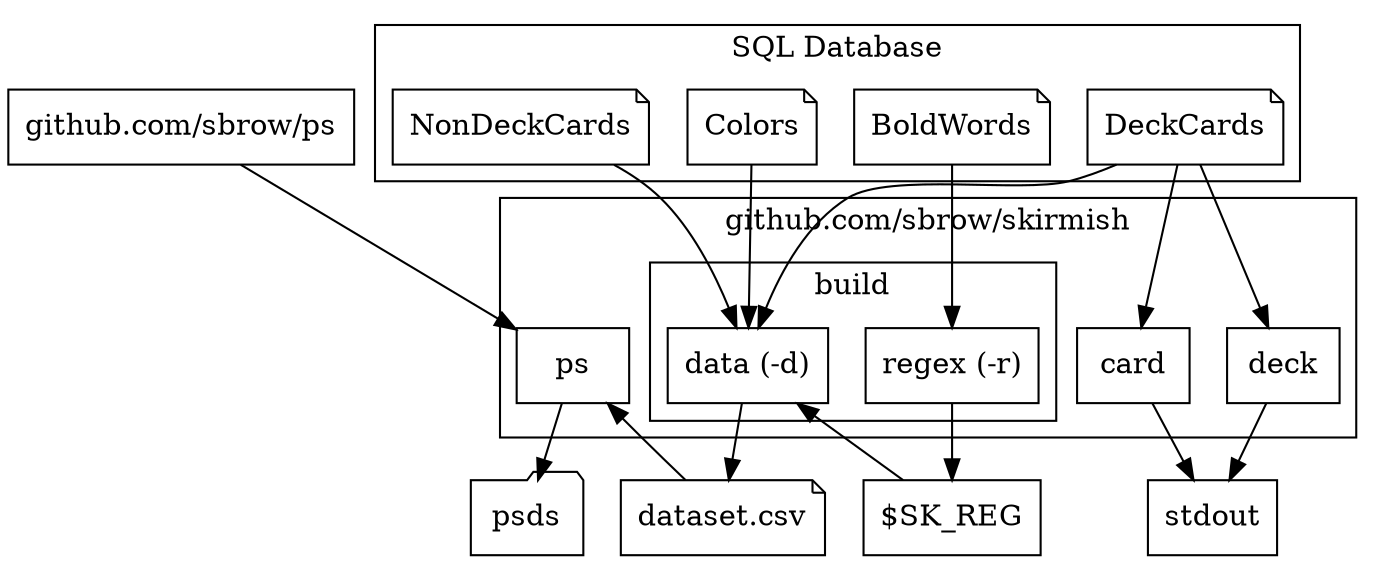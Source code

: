 digraph {
	node [shape=record]
	ps [label="github.com/sbrow/ps"]
	subgraph cluster_sql {
		label = "SQL Database"
		node [shape=note]
		decks [label="DeckCards"]
		heroes [label="NonDeckCards"]
		bold [label="BoldWords"]
		colors [label="Colors"]
	}
	subgraph cluster_skirmish {
		label = "github.com/sbrow/skirmish"
		node [shape=record]
		subgraph cluster_build {
			label = "build"
			data [label="data (-d)"]
			r [label="regex (-r)"]
		}
		skps [label="ps"]
		card
		deck
		decks -> {card, deck}
	}
	dataset [label="dataset.csv" shape=note]
	regexp [label="$SK_REG" shape=record]
	bold -> r -> regexp

	{decks, heroes, regexp, colors} -> data
	data -> dataset
	out [label="stdout"]
	{deck, card} -> out
	psds [shape=folder]
	{dataset, ps} -> skps -> psds
}	